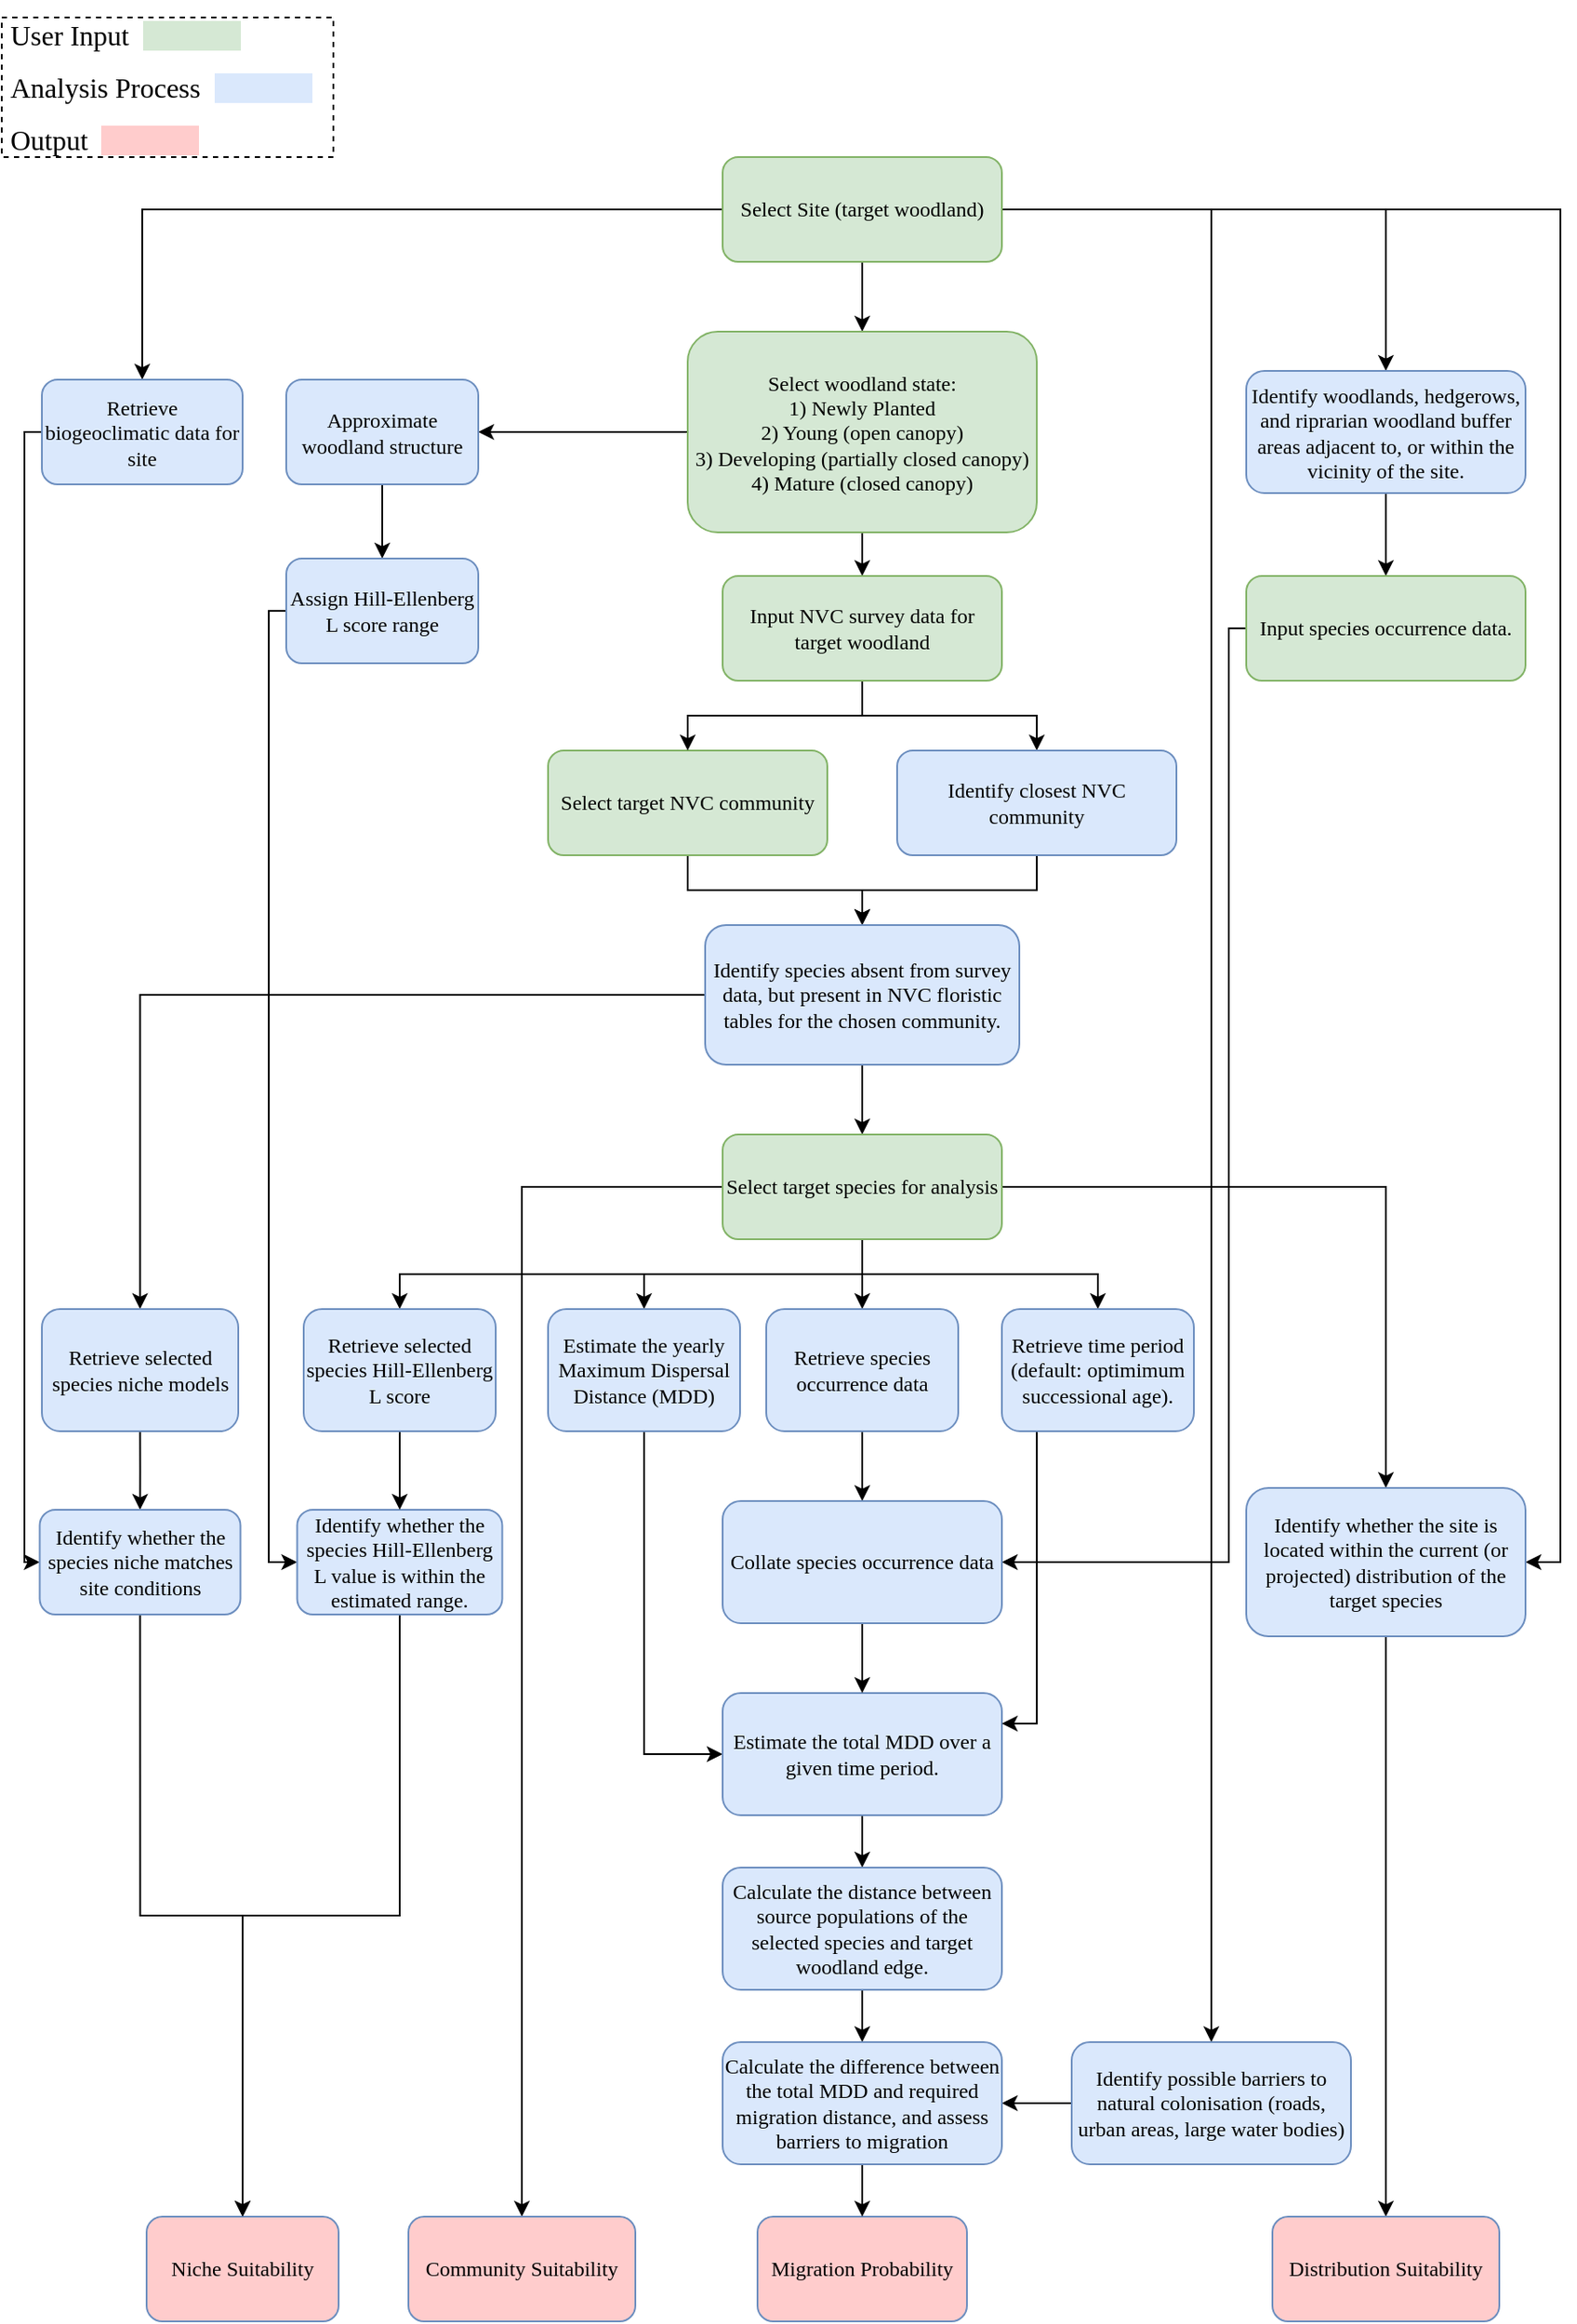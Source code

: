 <mxfile version="20.8.2" type="device"><diagram id="prtHgNgQTEPvFCAcTncT" name="Page-1"><mxGraphModel dx="2261" dy="751" grid="1" gridSize="10" guides="1" tooltips="1" connect="1" arrows="1" fold="1" page="1" pageScale="1" pageWidth="827" pageHeight="1169" math="0" shadow="0"><root><mxCell id="0"/><mxCell id="1" parent="0"/><mxCell id="UTwP0Tlb5f0OL4L-Khv1-10" style="edgeStyle=orthogonalEdgeStyle;rounded=0;orthogonalLoop=1;jettySize=auto;html=1;exitX=0.5;exitY=1;exitDx=0;exitDy=0;entryX=0.5;entryY=0;entryDx=0;entryDy=0;fontFamily=Computer modern;fontSource=https%3A%2F%2Ffonts.googleapis.com%2Fcss%3Ffamily%3DComputer%2Bmodern;" parent="1" source="UTwP0Tlb5f0OL4L-Khv1-8" target="UTwP0Tlb5f0OL4L-Khv1-9" edge="1"><mxGeometry relative="1" as="geometry"/></mxCell><mxCell id="UTwP0Tlb5f0OL4L-Khv1-14" style="edgeStyle=orthogonalEdgeStyle;rounded=0;orthogonalLoop=1;jettySize=auto;html=1;exitX=1;exitY=0.5;exitDx=0;exitDy=0;entryX=0.5;entryY=0;entryDx=0;entryDy=0;fontFamily=Computer modern;fontSource=https%3A%2F%2Ffonts.googleapis.com%2Fcss%3Ffamily%3DComputer%2Bmodern;" parent="1" source="UTwP0Tlb5f0OL4L-Khv1-8" target="UTwP0Tlb5f0OL4L-Khv1-12" edge="1"><mxGeometry relative="1" as="geometry"/></mxCell><mxCell id="UTwP0Tlb5f0OL4L-Khv1-15" style="edgeStyle=orthogonalEdgeStyle;rounded=0;orthogonalLoop=1;jettySize=auto;html=1;exitX=1;exitY=0.5;exitDx=0;exitDy=0;entryX=0.5;entryY=0;entryDx=0;entryDy=0;fontFamily=Computer modern;fontSource=https%3A%2F%2Ffonts.googleapis.com%2Fcss%3Ffamily%3DComputer%2Bmodern;" parent="1" source="UTwP0Tlb5f0OL4L-Khv1-8" target="UTwP0Tlb5f0OL4L-Khv1-13" edge="1"><mxGeometry relative="1" as="geometry"/></mxCell><mxCell id="UTwP0Tlb5f0OL4L-Khv1-16" style="edgeStyle=orthogonalEdgeStyle;rounded=0;orthogonalLoop=1;jettySize=auto;html=1;exitX=0;exitY=0.5;exitDx=0;exitDy=0;entryX=0.5;entryY=0;entryDx=0;entryDy=0;fontFamily=Computer modern;fontSource=https%3A%2F%2Ffonts.googleapis.com%2Fcss%3Ffamily%3DComputer%2Bmodern;" parent="1" source="UTwP0Tlb5f0OL4L-Khv1-8" target="UTwP0Tlb5f0OL4L-Khv1-11" edge="1"><mxGeometry relative="1" as="geometry"/></mxCell><mxCell id="QgCrjUOjB4i3KNsPYutz-22" style="edgeStyle=orthogonalEdgeStyle;rounded=0;orthogonalLoop=1;jettySize=auto;html=1;exitX=1;exitY=0.5;exitDx=0;exitDy=0;entryX=1;entryY=0.5;entryDx=0;entryDy=0;" edge="1" parent="1" source="UTwP0Tlb5f0OL4L-Khv1-8" target="UTwP0Tlb5f0OL4L-Khv1-46"><mxGeometry relative="1" as="geometry"/></mxCell><mxCell id="UTwP0Tlb5f0OL4L-Khv1-8" value="Select Site (target woodland)" style="rounded=1;whiteSpace=wrap;html=1;fillColor=#d5e8d4;strokeColor=#82b366;fontFamily=Computer modern;fontSource=https%3A%2F%2Ffonts.googleapis.com%2Fcss%3Ffamily%3DComputer%2Bmodern;" parent="1" vertex="1"><mxGeometry y="420" width="160" height="60" as="geometry"/></mxCell><mxCell id="UTwP0Tlb5f0OL4L-Khv1-89" style="edgeStyle=orthogonalEdgeStyle;rounded=0;orthogonalLoop=1;jettySize=auto;html=1;exitX=0.5;exitY=1;exitDx=0;exitDy=0;entryX=0.5;entryY=0;entryDx=0;entryDy=0;fontFamily=Computer modern;fontSource=https%3A%2F%2Ffonts.googleapis.com%2Fcss%3Ffamily%3DComputer%2Bmodern;fontSize=16;" parent="1" source="UTwP0Tlb5f0OL4L-Khv1-9" target="UTwP0Tlb5f0OL4L-Khv1-18" edge="1"><mxGeometry relative="1" as="geometry"/></mxCell><mxCell id="QgCrjUOjB4i3KNsPYutz-12" style="edgeStyle=orthogonalEdgeStyle;rounded=0;orthogonalLoop=1;jettySize=auto;html=1;exitX=0;exitY=0.5;exitDx=0;exitDy=0;entryX=1;entryY=0.5;entryDx=0;entryDy=0;" edge="1" parent="1" source="UTwP0Tlb5f0OL4L-Khv1-9" target="UTwP0Tlb5f0OL4L-Khv1-37"><mxGeometry relative="1" as="geometry"/></mxCell><mxCell id="UTwP0Tlb5f0OL4L-Khv1-9" value="&lt;div&gt;Select woodland state:&lt;/div&gt;&lt;div&gt;1) Newly Planted&lt;/div&gt;&lt;div&gt;2) Young (open canopy)&lt;/div&gt;&lt;div&gt;3) Developing (partially closed canopy)&lt;br&gt;&lt;/div&gt;&lt;div&gt;4) Mature (closed canopy)&lt;br&gt;&lt;/div&gt;" style="rounded=1;whiteSpace=wrap;html=1;fillColor=#d5e8d4;strokeColor=#82b366;fontFamily=Computer modern;fontSource=https%3A%2F%2Ffonts.googleapis.com%2Fcss%3Ffamily%3DComputer%2Bmodern;" parent="1" vertex="1"><mxGeometry x="-20" y="520" width="200" height="115" as="geometry"/></mxCell><mxCell id="QgCrjUOjB4i3KNsPYutz-20" style="edgeStyle=orthogonalEdgeStyle;rounded=0;orthogonalLoop=1;jettySize=auto;html=1;exitX=0;exitY=0.5;exitDx=0;exitDy=0;entryX=0;entryY=0.5;entryDx=0;entryDy=0;" edge="1" parent="1" source="UTwP0Tlb5f0OL4L-Khv1-11" target="QgCrjUOjB4i3KNsPYutz-18"><mxGeometry relative="1" as="geometry"><Array as="points"><mxPoint x="-400" y="578"/><mxPoint x="-400" y="1225"/></Array></mxGeometry></mxCell><mxCell id="UTwP0Tlb5f0OL4L-Khv1-11" value="&lt;div&gt;Retrieve biogeoclimatic data for site&lt;br&gt;&lt;/div&gt;" style="rounded=1;whiteSpace=wrap;html=1;fillColor=#dae8fc;strokeColor=#6c8ebf;fontFamily=Computer modern;fontSource=https%3A%2F%2Ffonts.googleapis.com%2Fcss%3Ffamily%3DComputer%2Bmodern;" parent="1" vertex="1"><mxGeometry x="-390" y="547.5" width="115" height="60" as="geometry"/></mxCell><mxCell id="QgCrjUOjB4i3KNsPYutz-10" style="edgeStyle=orthogonalEdgeStyle;rounded=0;orthogonalLoop=1;jettySize=auto;html=1;exitX=0;exitY=0.5;exitDx=0;exitDy=0;entryX=1;entryY=0.5;entryDx=0;entryDy=0;" edge="1" parent="1" source="UTwP0Tlb5f0OL4L-Khv1-12" target="QgCrjUOjB4i3KNsPYutz-7"><mxGeometry relative="1" as="geometry"/></mxCell><mxCell id="UTwP0Tlb5f0OL4L-Khv1-12" value="Identify possible barriers to natural colonisation (roads, urban areas, large water bodies)" style="rounded=1;whiteSpace=wrap;html=1;fillColor=#dae8fc;strokeColor=#6c8ebf;fontFamily=Computer modern;fontSource=https%3A%2F%2Ffonts.googleapis.com%2Fcss%3Ffamily%3DComputer%2Bmodern;" parent="1" vertex="1"><mxGeometry x="200" y="1500" width="160" height="70" as="geometry"/></mxCell><mxCell id="UTwP0Tlb5f0OL4L-Khv1-25" style="edgeStyle=orthogonalEdgeStyle;rounded=0;orthogonalLoop=1;jettySize=auto;html=1;exitX=0.5;exitY=1;exitDx=0;exitDy=0;entryX=0.5;entryY=0;entryDx=0;entryDy=0;fontFamily=Computer modern;fontSource=https%3A%2F%2Ffonts.googleapis.com%2Fcss%3Ffamily%3DComputer%2Bmodern;" parent="1" source="UTwP0Tlb5f0OL4L-Khv1-13" target="UTwP0Tlb5f0OL4L-Khv1-24" edge="1"><mxGeometry relative="1" as="geometry"/></mxCell><mxCell id="UTwP0Tlb5f0OL4L-Khv1-13" value="Identify woodlands, hedgerows, and riprarian woodland buffer areas adjacent to, or within the vicinity of the site." style="rounded=1;whiteSpace=wrap;html=1;fillColor=#dae8fc;strokeColor=#6c8ebf;fontFamily=Computer modern;fontSource=https%3A%2F%2Ffonts.googleapis.com%2Fcss%3Ffamily%3DComputer%2Bmodern;" parent="1" vertex="1"><mxGeometry x="300" y="542.5" width="160" height="70" as="geometry"/></mxCell><mxCell id="UTwP0Tlb5f0OL4L-Khv1-91" style="edgeStyle=orthogonalEdgeStyle;rounded=0;orthogonalLoop=1;jettySize=auto;html=1;exitX=0.5;exitY=1;exitDx=0;exitDy=0;entryX=0.5;entryY=0;entryDx=0;entryDy=0;fontFamily=Computer modern;fontSource=https%3A%2F%2Ffonts.googleapis.com%2Fcss%3Ffamily%3DComputer%2Bmodern;fontSize=16;" parent="1" source="UTwP0Tlb5f0OL4L-Khv1-17" target="UTwP0Tlb5f0OL4L-Khv1-30" edge="1"><mxGeometry relative="1" as="geometry"/></mxCell><mxCell id="UTwP0Tlb5f0OL4L-Khv1-17" value="Select target NVC community" style="rounded=1;whiteSpace=wrap;html=1;fillColor=#d5e8d4;strokeColor=#82b366;fontFamily=Computer modern;fontSource=https%3A%2F%2Ffonts.googleapis.com%2Fcss%3Ffamily%3DComputer%2Bmodern;" parent="1" vertex="1"><mxGeometry x="-100" y="760" width="160" height="60" as="geometry"/></mxCell><mxCell id="UTwP0Tlb5f0OL4L-Khv1-29" style="edgeStyle=orthogonalEdgeStyle;rounded=0;orthogonalLoop=1;jettySize=auto;html=1;exitX=0.5;exitY=1;exitDx=0;exitDy=0;entryX=0.5;entryY=0;entryDx=0;entryDy=0;fontFamily=Computer modern;fontSource=https%3A%2F%2Ffonts.googleapis.com%2Fcss%3Ffamily%3DComputer%2Bmodern;" parent="1" source="UTwP0Tlb5f0OL4L-Khv1-18" target="UTwP0Tlb5f0OL4L-Khv1-28" edge="1"><mxGeometry relative="1" as="geometry"/></mxCell><mxCell id="UTwP0Tlb5f0OL4L-Khv1-90" style="edgeStyle=orthogonalEdgeStyle;rounded=0;orthogonalLoop=1;jettySize=auto;html=1;exitX=0.5;exitY=1;exitDx=0;exitDy=0;entryX=0.5;entryY=0;entryDx=0;entryDy=0;fontFamily=Computer modern;fontSource=https%3A%2F%2Ffonts.googleapis.com%2Fcss%3Ffamily%3DComputer%2Bmodern;fontSize=16;" parent="1" source="UTwP0Tlb5f0OL4L-Khv1-18" target="UTwP0Tlb5f0OL4L-Khv1-17" edge="1"><mxGeometry relative="1" as="geometry"/></mxCell><mxCell id="UTwP0Tlb5f0OL4L-Khv1-18" value="Input NVC survey data for target woodland" style="rounded=1;whiteSpace=wrap;html=1;fillColor=#d5e8d4;strokeColor=#82b366;fontFamily=Computer modern;fontSource=https%3A%2F%2Ffonts.googleapis.com%2Fcss%3Ffamily%3DComputer%2Bmodern;" parent="1" vertex="1"><mxGeometry y="660" width="160" height="60" as="geometry"/></mxCell><mxCell id="UTwP0Tlb5f0OL4L-Khv1-76" style="edgeStyle=orthogonalEdgeStyle;rounded=0;orthogonalLoop=1;jettySize=auto;html=1;exitX=0;exitY=0.5;exitDx=0;exitDy=0;entryX=1;entryY=0.5;entryDx=0;entryDy=0;fontFamily=Computer modern;fontSource=https%3A%2F%2Ffonts.googleapis.com%2Fcss%3Ffamily%3DComputer%2Bmodern;" parent="1" source="UTwP0Tlb5f0OL4L-Khv1-24" target="UTwP0Tlb5f0OL4L-Khv1-52" edge="1"><mxGeometry relative="1" as="geometry"><Array as="points"><mxPoint x="290" y="690"/><mxPoint x="290" y="1225"/></Array></mxGeometry></mxCell><mxCell id="UTwP0Tlb5f0OL4L-Khv1-24" value="Input species occurrence data." style="rounded=1;whiteSpace=wrap;html=1;fillColor=#d5e8d4;strokeColor=#82b366;fontFamily=Computer modern;fontSource=https%3A%2F%2Ffonts.googleapis.com%2Fcss%3Ffamily%3DComputer%2Bmodern;" parent="1" vertex="1"><mxGeometry x="300" y="660" width="160" height="60" as="geometry"/></mxCell><mxCell id="UTwP0Tlb5f0OL4L-Khv1-31" style="edgeStyle=orthogonalEdgeStyle;rounded=0;orthogonalLoop=1;jettySize=auto;html=1;exitX=0.5;exitY=1;exitDx=0;exitDy=0;entryX=0.5;entryY=0;entryDx=0;entryDy=0;fontFamily=Computer modern;fontSource=https%3A%2F%2Ffonts.googleapis.com%2Fcss%3Ffamily%3DComputer%2Bmodern;" parent="1" source="UTwP0Tlb5f0OL4L-Khv1-28" target="UTwP0Tlb5f0OL4L-Khv1-30" edge="1"><mxGeometry relative="1" as="geometry"/></mxCell><mxCell id="UTwP0Tlb5f0OL4L-Khv1-28" value="Identify closest NVC community" style="rounded=1;whiteSpace=wrap;html=1;fillColor=#dae8fc;strokeColor=#6c8ebf;fontFamily=Computer modern;fontSource=https%3A%2F%2Ffonts.googleapis.com%2Fcss%3Ffamily%3DComputer%2Bmodern;" parent="1" vertex="1"><mxGeometry x="100" y="760" width="160" height="60" as="geometry"/></mxCell><mxCell id="UTwP0Tlb5f0OL4L-Khv1-36" style="edgeStyle=orthogonalEdgeStyle;rounded=0;orthogonalLoop=1;jettySize=auto;html=1;exitX=0.5;exitY=1;exitDx=0;exitDy=0;fontFamily=Computer modern;fontSource=https%3A%2F%2Ffonts.googleapis.com%2Fcss%3Ffamily%3DComputer%2Bmodern;" parent="1" source="UTwP0Tlb5f0OL4L-Khv1-30" target="UTwP0Tlb5f0OL4L-Khv1-34" edge="1"><mxGeometry relative="1" as="geometry"/></mxCell><mxCell id="QgCrjUOjB4i3KNsPYutz-16" style="edgeStyle=orthogonalEdgeStyle;rounded=0;orthogonalLoop=1;jettySize=auto;html=1;exitX=0;exitY=0.5;exitDx=0;exitDy=0;" edge="1" parent="1" source="UTwP0Tlb5f0OL4L-Khv1-30" target="QgCrjUOjB4i3KNsPYutz-15"><mxGeometry relative="1" as="geometry"/></mxCell><mxCell id="UTwP0Tlb5f0OL4L-Khv1-30" value="Identify species absent from survey data, but present in NVC floristic tables for the chosen community." style="rounded=1;whiteSpace=wrap;html=1;fillColor=#dae8fc;strokeColor=#6c8ebf;fontFamily=Computer modern;fontSource=https%3A%2F%2Ffonts.googleapis.com%2Fcss%3Ffamily%3DComputer%2Bmodern;" parent="1" vertex="1"><mxGeometry x="-10" y="860" width="180" height="80" as="geometry"/></mxCell><mxCell id="UTwP0Tlb5f0OL4L-Khv1-51" style="edgeStyle=orthogonalEdgeStyle;rounded=0;orthogonalLoop=1;jettySize=auto;html=1;exitX=0.5;exitY=1;exitDx=0;exitDy=0;entryX=0.5;entryY=0;entryDx=0;entryDy=0;fontFamily=Computer modern;fontSource=https%3A%2F%2Ffonts.googleapis.com%2Fcss%3Ffamily%3DComputer%2Bmodern;" parent="1" source="UTwP0Tlb5f0OL4L-Khv1-34" target="UTwP0Tlb5f0OL4L-Khv1-45" edge="1"><mxGeometry relative="1" as="geometry"/></mxCell><mxCell id="UTwP0Tlb5f0OL4L-Khv1-54" style="edgeStyle=orthogonalEdgeStyle;rounded=0;orthogonalLoop=1;jettySize=auto;html=1;exitX=0.5;exitY=1;exitDx=0;exitDy=0;entryX=0.5;entryY=0;entryDx=0;entryDy=0;fontFamily=Computer modern;fontSource=https%3A%2F%2Ffonts.googleapis.com%2Fcss%3Ffamily%3DComputer%2Bmodern;" parent="1" source="UTwP0Tlb5f0OL4L-Khv1-34" target="UTwP0Tlb5f0OL4L-Khv1-44" edge="1"><mxGeometry relative="1" as="geometry"/></mxCell><mxCell id="UTwP0Tlb5f0OL4L-Khv1-68" style="edgeStyle=orthogonalEdgeStyle;rounded=0;orthogonalLoop=1;jettySize=auto;html=1;exitX=0.5;exitY=1;exitDx=0;exitDy=0;fontFamily=Computer modern;fontSource=https%3A%2F%2Ffonts.googleapis.com%2Fcss%3Ffamily%3DComputer%2Bmodern;" parent="1" source="UTwP0Tlb5f0OL4L-Khv1-34" target="UTwP0Tlb5f0OL4L-Khv1-66" edge="1"><mxGeometry relative="1" as="geometry"/></mxCell><mxCell id="UTwP0Tlb5f0OL4L-Khv1-77" style="edgeStyle=orthogonalEdgeStyle;rounded=0;orthogonalLoop=1;jettySize=auto;html=1;exitX=1;exitY=0.5;exitDx=0;exitDy=0;fontFamily=Computer modern;fontSource=https%3A%2F%2Ffonts.googleapis.com%2Fcss%3Ffamily%3DComputer%2Bmodern;" parent="1" source="UTwP0Tlb5f0OL4L-Khv1-34" target="UTwP0Tlb5f0OL4L-Khv1-46" edge="1"><mxGeometry relative="1" as="geometry"/></mxCell><mxCell id="QgCrjUOjB4i3KNsPYutz-2" style="edgeStyle=orthogonalEdgeStyle;rounded=0;orthogonalLoop=1;jettySize=auto;html=1;exitX=0.5;exitY=1;exitDx=0;exitDy=0;entryX=0.5;entryY=0;entryDx=0;entryDy=0;" edge="1" parent="1" source="UTwP0Tlb5f0OL4L-Khv1-34" target="QgCrjUOjB4i3KNsPYutz-1"><mxGeometry relative="1" as="geometry"/></mxCell><mxCell id="QgCrjUOjB4i3KNsPYutz-14" style="edgeStyle=orthogonalEdgeStyle;rounded=0;orthogonalLoop=1;jettySize=auto;html=1;exitX=0;exitY=0.5;exitDx=0;exitDy=0;" edge="1" parent="1" source="UTwP0Tlb5f0OL4L-Khv1-34" target="UTwP0Tlb5f0OL4L-Khv1-82"><mxGeometry relative="1" as="geometry"/></mxCell><mxCell id="UTwP0Tlb5f0OL4L-Khv1-34" value="Select target species for analysis" style="rounded=1;whiteSpace=wrap;html=1;fillColor=#d5e8d4;strokeColor=#82b366;fontFamily=Computer modern;fontSource=https%3A%2F%2Ffonts.googleapis.com%2Fcss%3Ffamily%3DComputer%2Bmodern;" parent="1" vertex="1"><mxGeometry y="980" width="160" height="60" as="geometry"/></mxCell><mxCell id="QgCrjUOjB4i3KNsPYutz-13" style="edgeStyle=orthogonalEdgeStyle;rounded=0;orthogonalLoop=1;jettySize=auto;html=1;exitX=0.5;exitY=1;exitDx=0;exitDy=0;entryX=0.5;entryY=0;entryDx=0;entryDy=0;" edge="1" parent="1" source="UTwP0Tlb5f0OL4L-Khv1-37" target="UTwP0Tlb5f0OL4L-Khv1-41"><mxGeometry relative="1" as="geometry"/></mxCell><mxCell id="UTwP0Tlb5f0OL4L-Khv1-37" value="Approximate woodland structure" style="rounded=1;whiteSpace=wrap;html=1;fillColor=#dae8fc;strokeColor=#6c8ebf;fontFamily=Computer modern;fontSource=https%3A%2F%2Ffonts.googleapis.com%2Fcss%3Ffamily%3DComputer%2Bmodern;" parent="1" vertex="1"><mxGeometry x="-250" y="547.5" width="110" height="60" as="geometry"/></mxCell><mxCell id="QgCrjUOjB4i3KNsPYutz-17" style="edgeStyle=orthogonalEdgeStyle;rounded=0;orthogonalLoop=1;jettySize=auto;html=1;exitX=0;exitY=0.5;exitDx=0;exitDy=0;entryX=0;entryY=0.5;entryDx=0;entryDy=0;" edge="1" parent="1" source="UTwP0Tlb5f0OL4L-Khv1-41" target="UTwP0Tlb5f0OL4L-Khv1-65"><mxGeometry relative="1" as="geometry"><Array as="points"><mxPoint x="-260" y="680"/><mxPoint x="-260" y="1225"/></Array></mxGeometry></mxCell><mxCell id="UTwP0Tlb5f0OL4L-Khv1-41" value="Assign Hill-Ellenberg L score range" style="rounded=1;whiteSpace=wrap;html=1;fillColor=#dae8fc;strokeColor=#6c8ebf;fontFamily=Computer modern;fontSource=https%3A%2F%2Ffonts.googleapis.com%2Fcss%3Ffamily%3DComputer%2Bmodern;" parent="1" vertex="1"><mxGeometry x="-250" y="650" width="110" height="60" as="geometry"/></mxCell><mxCell id="UTwP0Tlb5f0OL4L-Khv1-58" style="edgeStyle=orthogonalEdgeStyle;rounded=0;orthogonalLoop=1;jettySize=auto;html=1;exitX=0.5;exitY=1;exitDx=0;exitDy=0;entryX=0;entryY=0.5;entryDx=0;entryDy=0;fontFamily=Computer modern;fontSource=https%3A%2F%2Ffonts.googleapis.com%2Fcss%3Ffamily%3DComputer%2Bmodern;" parent="1" source="UTwP0Tlb5f0OL4L-Khv1-44" target="UTwP0Tlb5f0OL4L-Khv1-50" edge="1"><mxGeometry relative="1" as="geometry"/></mxCell><mxCell id="UTwP0Tlb5f0OL4L-Khv1-44" value="Estimate the yearly Maximum Dispersal Distance (MDD)" style="rounded=1;whiteSpace=wrap;html=1;fillColor=#dae8fc;strokeColor=#6c8ebf;fontFamily=Computer modern;fontSource=https%3A%2F%2Ffonts.googleapis.com%2Fcss%3Ffamily%3DComputer%2Bmodern;" parent="1" vertex="1"><mxGeometry x="-100" y="1080" width="110" height="70" as="geometry"/></mxCell><mxCell id="UTwP0Tlb5f0OL4L-Khv1-53" style="edgeStyle=orthogonalEdgeStyle;rounded=0;orthogonalLoop=1;jettySize=auto;html=1;exitX=0.5;exitY=1;exitDx=0;exitDy=0;entryX=0.5;entryY=0;entryDx=0;entryDy=0;fontFamily=Computer modern;fontSource=https%3A%2F%2Ffonts.googleapis.com%2Fcss%3Ffamily%3DComputer%2Bmodern;" parent="1" source="UTwP0Tlb5f0OL4L-Khv1-45" target="UTwP0Tlb5f0OL4L-Khv1-52" edge="1"><mxGeometry relative="1" as="geometry"/></mxCell><mxCell id="UTwP0Tlb5f0OL4L-Khv1-45" value="Retrieve species occurrence data" style="rounded=1;whiteSpace=wrap;html=1;fillColor=#dae8fc;strokeColor=#6c8ebf;fontFamily=Computer modern;fontSource=https%3A%2F%2Ffonts.googleapis.com%2Fcss%3Ffamily%3DComputer%2Bmodern;" parent="1" vertex="1"><mxGeometry x="25" y="1080" width="110" height="70" as="geometry"/></mxCell><mxCell id="UTwP0Tlb5f0OL4L-Khv1-83" style="edgeStyle=orthogonalEdgeStyle;rounded=0;orthogonalLoop=1;jettySize=auto;html=1;exitX=0.5;exitY=1;exitDx=0;exitDy=0;entryX=0.5;entryY=0;entryDx=0;entryDy=0;fontSize=16;fontFamily=Computer modern;fontSource=https%3A%2F%2Ffonts.googleapis.com%2Fcss%3Ffamily%3DComputer%2Bmodern;" parent="1" source="UTwP0Tlb5f0OL4L-Khv1-46" target="UTwP0Tlb5f0OL4L-Khv1-81" edge="1"><mxGeometry relative="1" as="geometry"/></mxCell><mxCell id="UTwP0Tlb5f0OL4L-Khv1-46" value="Identify whether the site is located within the current (or projected) distribution of the target species" style="rounded=1;whiteSpace=wrap;html=1;fillColor=#dae8fc;strokeColor=#6c8ebf;fontFamily=Computer modern;fontSource=https%3A%2F%2Ffonts.googleapis.com%2Fcss%3Ffamily%3DComputer%2Bmodern;" parent="1" vertex="1"><mxGeometry x="300" y="1182.5" width="160" height="85" as="geometry"/></mxCell><mxCell id="QgCrjUOjB4i3KNsPYutz-6" style="edgeStyle=orthogonalEdgeStyle;rounded=0;orthogonalLoop=1;jettySize=auto;html=1;exitX=0.5;exitY=1;exitDx=0;exitDy=0;" edge="1" parent="1" source="UTwP0Tlb5f0OL4L-Khv1-50" target="QgCrjUOjB4i3KNsPYutz-4"><mxGeometry relative="1" as="geometry"/></mxCell><mxCell id="UTwP0Tlb5f0OL4L-Khv1-50" value="Estimate the total MDD over a given time period." style="rounded=1;whiteSpace=wrap;html=1;fillColor=#dae8fc;strokeColor=#6c8ebf;fontFamily=Computer modern;fontSource=https%3A%2F%2Ffonts.googleapis.com%2Fcss%3Ffamily%3DComputer%2Bmodern;" parent="1" vertex="1"><mxGeometry y="1300" width="160" height="70" as="geometry"/></mxCell><mxCell id="UTwP0Tlb5f0OL4L-Khv1-59" style="edgeStyle=orthogonalEdgeStyle;rounded=0;orthogonalLoop=1;jettySize=auto;html=1;exitX=0.5;exitY=1;exitDx=0;exitDy=0;entryX=0.5;entryY=0;entryDx=0;entryDy=0;fontFamily=Computer modern;fontSource=https%3A%2F%2Ffonts.googleapis.com%2Fcss%3Ffamily%3DComputer%2Bmodern;" parent="1" source="UTwP0Tlb5f0OL4L-Khv1-52" target="UTwP0Tlb5f0OL4L-Khv1-50" edge="1"><mxGeometry relative="1" as="geometry"/></mxCell><mxCell id="UTwP0Tlb5f0OL4L-Khv1-52" value="Collate species occurrence data" style="rounded=1;whiteSpace=wrap;html=1;fillColor=#dae8fc;strokeColor=#6c8ebf;fontFamily=Computer modern;fontSource=https%3A%2F%2Ffonts.googleapis.com%2Fcss%3Ffamily%3DComputer%2Bmodern;" parent="1" vertex="1"><mxGeometry y="1190" width="160" height="70" as="geometry"/></mxCell><mxCell id="UTwP0Tlb5f0OL4L-Khv1-85" style="edgeStyle=orthogonalEdgeStyle;rounded=0;orthogonalLoop=1;jettySize=auto;html=1;exitX=0.5;exitY=1;exitDx=0;exitDy=0;fontSize=16;fontFamily=Computer modern;fontSource=https%3A%2F%2Ffonts.googleapis.com%2Fcss%3Ffamily%3DComputer%2Bmodern;" parent="1" source="UTwP0Tlb5f0OL4L-Khv1-65" target="UTwP0Tlb5f0OL4L-Khv1-79" edge="1"><mxGeometry relative="1" as="geometry"/></mxCell><mxCell id="UTwP0Tlb5f0OL4L-Khv1-65" value="Identify whether the species Hill-Ellenberg L value is within the estimated range. " style="rounded=1;whiteSpace=wrap;html=1;fillColor=#dae8fc;strokeColor=#6c8ebf;fontFamily=Computer modern;fontSource=https%3A%2F%2Ffonts.googleapis.com%2Fcss%3Ffamily%3DComputer%2Bmodern;" parent="1" vertex="1"><mxGeometry x="-243.75" y="1195" width="117.5" height="60" as="geometry"/></mxCell><mxCell id="UTwP0Tlb5f0OL4L-Khv1-70" style="edgeStyle=orthogonalEdgeStyle;rounded=0;orthogonalLoop=1;jettySize=auto;html=1;exitX=0.5;exitY=1;exitDx=0;exitDy=0;entryX=0.5;entryY=0;entryDx=0;entryDy=0;fontFamily=Computer modern;fontSource=https%3A%2F%2Ffonts.googleapis.com%2Fcss%3Ffamily%3DComputer%2Bmodern;" parent="1" source="UTwP0Tlb5f0OL4L-Khv1-66" target="UTwP0Tlb5f0OL4L-Khv1-65" edge="1"><mxGeometry relative="1" as="geometry"/></mxCell><mxCell id="UTwP0Tlb5f0OL4L-Khv1-66" value="Retrieve selected species Hill-Ellenberg L score" style="rounded=1;whiteSpace=wrap;html=1;fillColor=#dae8fc;strokeColor=#6c8ebf;fontFamily=Computer modern;fontSource=https%3A%2F%2Ffonts.googleapis.com%2Fcss%3Ffamily%3DComputer%2Bmodern;" parent="1" vertex="1"><mxGeometry x="-240" y="1080" width="110" height="70" as="geometry"/></mxCell><mxCell id="UTwP0Tlb5f0OL4L-Khv1-78" value="&lt;h1 style=&quot;font-size: 16px;&quot;&gt;&lt;span style=&quot;font-weight: normal;&quot;&gt;&lt;font style=&quot;font-size: 16px;&quot;&gt;User Input &amp;nbsp;&lt;span style=&quot;background-color: rgb(213, 232, 212);&quot;&gt;&amp;nbsp; &amp;nbsp; &amp;nbsp; &amp;nbsp; &amp;nbsp; &amp;nbsp;&amp;nbsp;&amp;nbsp;&amp;nbsp; &lt;/span&gt;&lt;br&gt;&lt;/font&gt;&lt;/span&gt;&lt;/h1&gt;&lt;h1 style=&quot;font-size: 16px;&quot;&gt;&lt;span style=&quot;background-color: transparent;&quot;&gt;&lt;span style=&quot;font-weight: normal;&quot;&gt;&lt;font style=&quot;font-size: 16px;&quot;&gt;Analysis Process &amp;nbsp;&lt;/font&gt;&lt;/span&gt;&lt;/span&gt;&lt;span style=&quot;font-weight: normal;&quot;&gt;&lt;span style=&quot;background-color: rgb(218, 232, 252);&quot;&gt;&lt;font style=&quot;font-size: 16px;&quot;&gt; &amp;nbsp; &amp;nbsp; &amp;nbsp; &amp;nbsp; &amp;nbsp;&amp;nbsp;&amp;nbsp;&amp;nbsp;&amp;nbsp; &lt;br&gt;&lt;/font&gt;&lt;/span&gt;&lt;/span&gt;&lt;/h1&gt;&lt;h1 style=&quot;font-size: 16px;&quot;&gt;&lt;span style=&quot;font-weight: normal;&quot;&gt;&lt;font style=&quot;font-size: 16px;&quot;&gt;Output&amp;nbsp;&amp;nbsp;&lt;span style=&quot;background-color: rgb(255, 204, 204);&quot;&gt; &amp;nbsp; &amp;nbsp; &amp;nbsp; &amp;nbsp; &amp;nbsp; &amp;nbsp; &amp;nbsp; &lt;/span&gt;&lt;br&gt;&lt;/font&gt;&lt;/span&gt;&lt;/h1&gt;" style="text;html=1;strokeColor=default;fillColor=none;spacing=5;spacingTop=-20;whiteSpace=wrap;overflow=hidden;rounded=0;fontFamily=Computer modern;fontSource=https%3A%2F%2Ffonts.googleapis.com%2Fcss%3Ffamily%3DComputer%2Bmodern;dashed=1;" parent="1" vertex="1"><mxGeometry x="-413" y="340" width="190" height="80" as="geometry"/></mxCell><mxCell id="UTwP0Tlb5f0OL4L-Khv1-79" value="Niche Suitability" style="rounded=1;whiteSpace=wrap;html=1;fillColor=#FFCCCC;strokeColor=#6c8ebf;fontFamily=Computer modern;fontSource=https%3A%2F%2Ffonts.googleapis.com%2Fcss%3Ffamily%3DComputer%2Bmodern;" parent="1" vertex="1"><mxGeometry x="-330" y="1600" width="110" height="60" as="geometry"/></mxCell><mxCell id="UTwP0Tlb5f0OL4L-Khv1-80" value="Migration Probability" style="rounded=1;whiteSpace=wrap;html=1;fillColor=#FFCCCC;strokeColor=#6c8ebf;fontFamily=Computer modern;fontSource=https%3A%2F%2Ffonts.googleapis.com%2Fcss%3Ffamily%3DComputer%2Bmodern;" parent="1" vertex="1"><mxGeometry x="20" y="1600" width="120" height="60" as="geometry"/></mxCell><mxCell id="UTwP0Tlb5f0OL4L-Khv1-81" value="Distribution Suitability" style="rounded=1;whiteSpace=wrap;html=1;fillColor=#FFCCCC;strokeColor=#6c8ebf;fontFamily=Computer modern;fontSource=https%3A%2F%2Ffonts.googleapis.com%2Fcss%3Ffamily%3DComputer%2Bmodern;" parent="1" vertex="1"><mxGeometry x="315" y="1600" width="130" height="60" as="geometry"/></mxCell><mxCell id="UTwP0Tlb5f0OL4L-Khv1-82" value="Community Suitability" style="rounded=1;whiteSpace=wrap;html=1;fillColor=#FFCCCC;strokeColor=#6c8ebf;fontFamily=Computer modern;fontSource=https%3A%2F%2Ffonts.googleapis.com%2Fcss%3Ffamily%3DComputer%2Bmodern;" parent="1" vertex="1"><mxGeometry x="-180" y="1600" width="130" height="60" as="geometry"/></mxCell><mxCell id="QgCrjUOjB4i3KNsPYutz-5" style="edgeStyle=orthogonalEdgeStyle;rounded=0;orthogonalLoop=1;jettySize=auto;html=1;exitX=0.5;exitY=1;exitDx=0;exitDy=0;entryX=1;entryY=0.25;entryDx=0;entryDy=0;" edge="1" parent="1" source="QgCrjUOjB4i3KNsPYutz-1" target="UTwP0Tlb5f0OL4L-Khv1-50"><mxGeometry relative="1" as="geometry"><Array as="points"><mxPoint x="180" y="1150"/><mxPoint x="180" y="1318"/></Array></mxGeometry></mxCell><mxCell id="QgCrjUOjB4i3KNsPYutz-1" value="Retrieve time period (default: optimimum successional age)." style="rounded=1;whiteSpace=wrap;html=1;fillColor=#dae8fc;strokeColor=#6c8ebf;fontFamily=Computer modern;fontSource=https%3A%2F%2Ffonts.googleapis.com%2Fcss%3Ffamily%3DComputer%2Bmodern;" vertex="1" parent="1"><mxGeometry x="160" y="1080" width="110" height="70" as="geometry"/></mxCell><mxCell id="QgCrjUOjB4i3KNsPYutz-8" value="" style="edgeStyle=orthogonalEdgeStyle;rounded=0;orthogonalLoop=1;jettySize=auto;html=1;" edge="1" parent="1" source="QgCrjUOjB4i3KNsPYutz-4" target="QgCrjUOjB4i3KNsPYutz-7"><mxGeometry relative="1" as="geometry"/></mxCell><mxCell id="QgCrjUOjB4i3KNsPYutz-4" value="Calculate the distance between source populations of the selected species and target woodland edge." style="rounded=1;whiteSpace=wrap;html=1;fillColor=#dae8fc;strokeColor=#6c8ebf;fontFamily=Computer modern;fontSource=https%3A%2F%2Ffonts.googleapis.com%2Fcss%3Ffamily%3DComputer%2Bmodern;" vertex="1" parent="1"><mxGeometry y="1400" width="160" height="70" as="geometry"/></mxCell><mxCell id="QgCrjUOjB4i3KNsPYutz-9" style="edgeStyle=orthogonalEdgeStyle;rounded=0;orthogonalLoop=1;jettySize=auto;html=1;exitX=0.5;exitY=1;exitDx=0;exitDy=0;entryX=0.5;entryY=0;entryDx=0;entryDy=0;" edge="1" parent="1" source="QgCrjUOjB4i3KNsPYutz-7" target="UTwP0Tlb5f0OL4L-Khv1-80"><mxGeometry relative="1" as="geometry"/></mxCell><mxCell id="QgCrjUOjB4i3KNsPYutz-7" value="Calculate the difference between the total MDD and required migration distance, and assess barriers to migration" style="rounded=1;whiteSpace=wrap;html=1;fillColor=#dae8fc;strokeColor=#6c8ebf;fontFamily=Computer modern;fontSource=https%3A%2F%2Ffonts.googleapis.com%2Fcss%3Ffamily%3DComputer%2Bmodern;" vertex="1" parent="1"><mxGeometry y="1500" width="160" height="70" as="geometry"/></mxCell><mxCell id="QgCrjUOjB4i3KNsPYutz-19" style="edgeStyle=orthogonalEdgeStyle;rounded=0;orthogonalLoop=1;jettySize=auto;html=1;exitX=0.5;exitY=1;exitDx=0;exitDy=0;entryX=0.5;entryY=0;entryDx=0;entryDy=0;" edge="1" parent="1" source="QgCrjUOjB4i3KNsPYutz-15" target="QgCrjUOjB4i3KNsPYutz-18"><mxGeometry relative="1" as="geometry"/></mxCell><mxCell id="QgCrjUOjB4i3KNsPYutz-15" value="Retrieve selected species niche models" style="rounded=1;whiteSpace=wrap;html=1;fillColor=#dae8fc;strokeColor=#6c8ebf;fontFamily=Computer modern;fontSource=https%3A%2F%2Ffonts.googleapis.com%2Fcss%3Ffamily%3DComputer%2Bmodern;" vertex="1" parent="1"><mxGeometry x="-390" y="1080" width="112.5" height="70" as="geometry"/></mxCell><mxCell id="QgCrjUOjB4i3KNsPYutz-21" style="edgeStyle=orthogonalEdgeStyle;rounded=0;orthogonalLoop=1;jettySize=auto;html=1;exitX=0.5;exitY=1;exitDx=0;exitDy=0;entryX=0.5;entryY=0;entryDx=0;entryDy=0;" edge="1" parent="1" source="QgCrjUOjB4i3KNsPYutz-18" target="UTwP0Tlb5f0OL4L-Khv1-79"><mxGeometry relative="1" as="geometry"/></mxCell><mxCell id="QgCrjUOjB4i3KNsPYutz-18" value="Identify whether the species niche matches site conditions " style="rounded=1;whiteSpace=wrap;html=1;fillColor=#dae8fc;strokeColor=#6c8ebf;fontFamily=Computer modern;fontSource=https%3A%2F%2Ffonts.googleapis.com%2Fcss%3Ffamily%3DComputer%2Bmodern;" vertex="1" parent="1"><mxGeometry x="-391.25" y="1195" width="115" height="60" as="geometry"/></mxCell></root></mxGraphModel></diagram></mxfile>